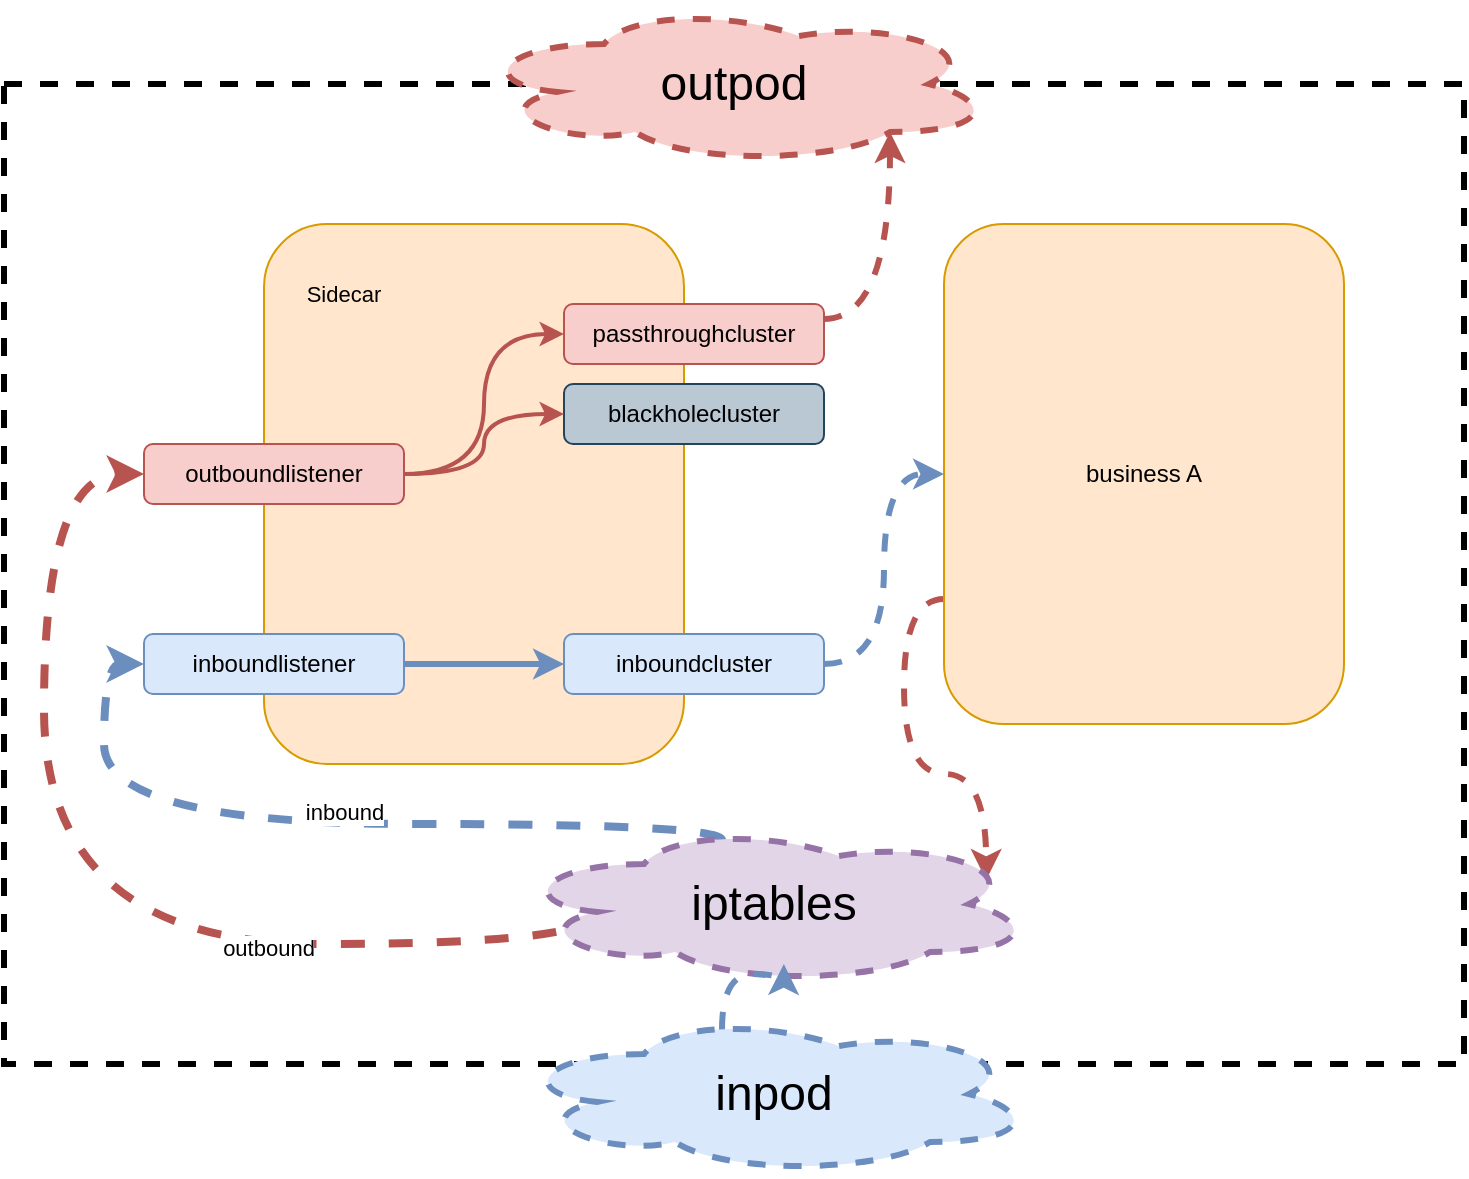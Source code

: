 <mxfile version="15.5.5" type="github">
  <diagram id="2kHhhC5C8ryi1PW7w4x3" name="第 1 页">
    <mxGraphModel dx="946" dy="1782" grid="1" gridSize="10" guides="1" tooltips="1" connect="1" arrows="1" fold="1" page="1" pageScale="1" pageWidth="827" pageHeight="1169" math="0" shadow="0">
      <root>
        <mxCell id="0" />
        <mxCell id="1" parent="0" />
        <mxCell id="oY1Nen4sBYmkMd0QGpDK-23" value="" style="rounded=0;whiteSpace=wrap;html=1;fillColor=none;dashed=1;strokeWidth=3;" vertex="1" parent="1">
          <mxGeometry x="30" y="40" width="730" height="490" as="geometry" />
        </mxCell>
        <mxCell id="oY1Nen4sBYmkMd0QGpDK-11" value="" style="rounded=1;whiteSpace=wrap;html=1;fillColor=#ffe6cc;strokeColor=#d79b00;" vertex="1" parent="1">
          <mxGeometry x="160" y="110" width="210" height="270" as="geometry" />
        </mxCell>
        <mxCell id="oY1Nen4sBYmkMd0QGpDK-12" value="blackholecluster" style="rounded=1;whiteSpace=wrap;html=1;fillColor=#bac8d3;strokeColor=#23445d;" vertex="1" parent="1">
          <mxGeometry x="310" y="190" width="130" height="30" as="geometry" />
        </mxCell>
        <mxCell id="oY1Nen4sBYmkMd0QGpDK-57" style="edgeStyle=orthogonalEdgeStyle;curved=1;orthogonalLoop=1;jettySize=auto;html=1;exitX=1;exitY=0.25;exitDx=0;exitDy=0;entryX=0.8;entryY=0.8;entryDx=0;entryDy=0;entryPerimeter=0;dashed=1;fontSize=11;strokeWidth=3;fillColor=#f8cecc;strokeColor=#b85450;" edge="1" parent="1" source="oY1Nen4sBYmkMd0QGpDK-13" target="oY1Nen4sBYmkMd0QGpDK-55">
          <mxGeometry relative="1" as="geometry" />
        </mxCell>
        <mxCell id="oY1Nen4sBYmkMd0QGpDK-13" value="passthroughcluster" style="rounded=1;whiteSpace=wrap;html=1;fillColor=#f8cecc;strokeColor=#b85450;" vertex="1" parent="1">
          <mxGeometry x="310" y="150" width="130" height="30" as="geometry" />
        </mxCell>
        <mxCell id="oY1Nen4sBYmkMd0QGpDK-14" style="edgeStyle=orthogonalEdgeStyle;orthogonalLoop=1;jettySize=auto;html=1;entryX=0;entryY=0.5;entryDx=0;entryDy=0;curved=1;fillColor=#dae8fc;strokeColor=#6c8ebf;strokeWidth=3;" edge="1" parent="1" source="oY1Nen4sBYmkMd0QGpDK-15" target="oY1Nen4sBYmkMd0QGpDK-18">
          <mxGeometry relative="1" as="geometry" />
        </mxCell>
        <mxCell id="oY1Nen4sBYmkMd0QGpDK-15" value="inboundlistener" style="rounded=1;whiteSpace=wrap;html=1;fillColor=#dae8fc;strokeColor=#6c8ebf;" vertex="1" parent="1">
          <mxGeometry x="100" y="315" width="130" height="30" as="geometry" />
        </mxCell>
        <mxCell id="oY1Nen4sBYmkMd0QGpDK-39" style="edgeStyle=orthogonalEdgeStyle;curved=1;orthogonalLoop=1;jettySize=auto;html=1;entryX=0;entryY=0.5;entryDx=0;entryDy=0;fillColor=#f8cecc;strokeColor=#b85450;strokeWidth=2;" edge="1" parent="1" source="oY1Nen4sBYmkMd0QGpDK-16" target="oY1Nen4sBYmkMd0QGpDK-13">
          <mxGeometry relative="1" as="geometry" />
        </mxCell>
        <mxCell id="oY1Nen4sBYmkMd0QGpDK-40" style="edgeStyle=orthogonalEdgeStyle;curved=1;orthogonalLoop=1;jettySize=auto;html=1;entryX=0;entryY=0.5;entryDx=0;entryDy=0;fillColor=#f8cecc;strokeColor=#b85450;strokeWidth=2;" edge="1" parent="1" source="oY1Nen4sBYmkMd0QGpDK-16" target="oY1Nen4sBYmkMd0QGpDK-12">
          <mxGeometry relative="1" as="geometry" />
        </mxCell>
        <mxCell id="oY1Nen4sBYmkMd0QGpDK-16" value="outboundlistener" style="rounded=1;whiteSpace=wrap;html=1;fillColor=#f8cecc;strokeColor=#b85450;" vertex="1" parent="1">
          <mxGeometry x="100" y="220" width="130" height="30" as="geometry" />
        </mxCell>
        <mxCell id="oY1Nen4sBYmkMd0QGpDK-17" style="edgeStyle=orthogonalEdgeStyle;curved=1;orthogonalLoop=1;jettySize=auto;html=1;entryX=0;entryY=0.5;entryDx=0;entryDy=0;fillColor=#dae8fc;strokeColor=#6c8ebf;strokeWidth=3;dashed=1;" edge="1" parent="1" source="oY1Nen4sBYmkMd0QGpDK-18" target="oY1Nen4sBYmkMd0QGpDK-19">
          <mxGeometry relative="1" as="geometry" />
        </mxCell>
        <mxCell id="oY1Nen4sBYmkMd0QGpDK-18" value="inboundcluster" style="rounded=1;whiteSpace=wrap;html=1;fillColor=#dae8fc;strokeColor=#6c8ebf;" vertex="1" parent="1">
          <mxGeometry x="310" y="315" width="130" height="30" as="geometry" />
        </mxCell>
        <mxCell id="oY1Nen4sBYmkMd0QGpDK-53" style="edgeStyle=orthogonalEdgeStyle;curved=1;orthogonalLoop=1;jettySize=auto;html=1;exitX=0;exitY=0.75;exitDx=0;exitDy=0;entryX=0.908;entryY=0.35;entryDx=0;entryDy=0;entryPerimeter=0;dashed=1;fontSize=11;strokeWidth=3;fillColor=#f8cecc;strokeColor=#b85450;" edge="1" parent="1" source="oY1Nen4sBYmkMd0QGpDK-19" target="oY1Nen4sBYmkMd0QGpDK-42">
          <mxGeometry relative="1" as="geometry" />
        </mxCell>
        <mxCell id="oY1Nen4sBYmkMd0QGpDK-19" value="business A" style="rounded=1;whiteSpace=wrap;html=1;fillColor=#ffe6cc;strokeColor=#d79b00;" vertex="1" parent="1">
          <mxGeometry x="500" y="110" width="200" height="250" as="geometry" />
        </mxCell>
        <mxCell id="oY1Nen4sBYmkMd0QGpDK-45" style="edgeStyle=orthogonalEdgeStyle;curved=1;orthogonalLoop=1;jettySize=auto;html=1;exitX=0.4;exitY=0.1;exitDx=0;exitDy=0;exitPerimeter=0;entryX=0;entryY=0.5;entryDx=0;entryDy=0;fontSize=11;fillColor=#dae8fc;strokeColor=#6c8ebf;dashed=1;strokeWidth=4;" edge="1" parent="1" source="oY1Nen4sBYmkMd0QGpDK-42" target="oY1Nen4sBYmkMd0QGpDK-15">
          <mxGeometry relative="1" as="geometry">
            <Array as="points">
              <mxPoint x="389" y="410" />
              <mxPoint x="80" y="410" />
              <mxPoint x="80" y="330" />
            </Array>
          </mxGeometry>
        </mxCell>
        <mxCell id="oY1Nen4sBYmkMd0QGpDK-46" value="inbound" style="edgeLabel;html=1;align=center;verticalAlign=middle;resizable=0;points=[];fontSize=11;" vertex="1" connectable="0" parent="oY1Nen4sBYmkMd0QGpDK-45">
          <mxGeometry x="-0.055" y="-6" relative="1" as="geometry">
            <mxPoint as="offset" />
          </mxGeometry>
        </mxCell>
        <mxCell id="oY1Nen4sBYmkMd0QGpDK-47" style="edgeStyle=orthogonalEdgeStyle;curved=1;orthogonalLoop=1;jettySize=auto;html=1;exitX=0.16;exitY=0.55;exitDx=0;exitDy=0;exitPerimeter=0;entryX=0;entryY=0.5;entryDx=0;entryDy=0;fontSize=11;fillColor=#f8cecc;strokeColor=#b85450;dashed=1;strokeWidth=4;" edge="1" parent="1" source="oY1Nen4sBYmkMd0QGpDK-42" target="oY1Nen4sBYmkMd0QGpDK-16">
          <mxGeometry relative="1" as="geometry">
            <Array as="points">
              <mxPoint x="327" y="470" />
              <mxPoint x="50" y="470" />
              <mxPoint x="50" y="235" />
            </Array>
          </mxGeometry>
        </mxCell>
        <mxCell id="oY1Nen4sBYmkMd0QGpDK-48" value="outbound" style="edgeLabel;html=1;align=center;verticalAlign=middle;resizable=0;points=[];fontSize=11;" vertex="1" connectable="0" parent="oY1Nen4sBYmkMd0QGpDK-47">
          <mxGeometry x="-0.375" y="2" relative="1" as="geometry">
            <mxPoint as="offset" />
          </mxGeometry>
        </mxCell>
        <mxCell id="oY1Nen4sBYmkMd0QGpDK-42" value="&lt;font style=&quot;font-size: 24px&quot;&gt;iptables&lt;/font&gt;" style="ellipse;shape=cloud;whiteSpace=wrap;html=1;dashed=1;strokeWidth=3;fillColor=#e1d5e7;strokeColor=#9673a6;" vertex="1" parent="1">
          <mxGeometry x="285" y="410" width="260" height="80" as="geometry" />
        </mxCell>
        <mxCell id="oY1Nen4sBYmkMd0QGpDK-49" value="Sidecar" style="text;html=1;strokeColor=none;fillColor=none;align=center;verticalAlign=middle;whiteSpace=wrap;rounded=0;dashed=1;fontSize=11;" vertex="1" parent="1">
          <mxGeometry x="170" y="130" width="60" height="30" as="geometry" />
        </mxCell>
        <mxCell id="oY1Nen4sBYmkMd0QGpDK-55" value="&lt;font style=&quot;font-size: 24px&quot;&gt;outpod&lt;/font&gt;" style="ellipse;shape=cloud;whiteSpace=wrap;html=1;dashed=1;strokeWidth=3;fillColor=#f8cecc;strokeColor=#b85450;" vertex="1" parent="1">
          <mxGeometry x="265" width="260" height="80" as="geometry" />
        </mxCell>
        <mxCell id="oY1Nen4sBYmkMd0QGpDK-59" style="edgeStyle=orthogonalEdgeStyle;curved=1;orthogonalLoop=1;jettySize=auto;html=1;exitX=0.4;exitY=0.1;exitDx=0;exitDy=0;exitPerimeter=0;entryX=0.519;entryY=0.875;entryDx=0;entryDy=0;entryPerimeter=0;dashed=1;fontSize=11;strokeWidth=3;fillColor=#dae8fc;strokeColor=#6c8ebf;" edge="1" parent="1" source="oY1Nen4sBYmkMd0QGpDK-58" target="oY1Nen4sBYmkMd0QGpDK-42">
          <mxGeometry relative="1" as="geometry" />
        </mxCell>
        <mxCell id="oY1Nen4sBYmkMd0QGpDK-58" value="&lt;font style=&quot;font-size: 24px&quot;&gt;inpod&lt;/font&gt;" style="ellipse;shape=cloud;whiteSpace=wrap;html=1;dashed=1;strokeWidth=3;fillColor=#dae8fc;strokeColor=#6c8ebf;" vertex="1" parent="1">
          <mxGeometry x="285" y="505" width="260" height="80" as="geometry" />
        </mxCell>
      </root>
    </mxGraphModel>
  </diagram>
</mxfile>
